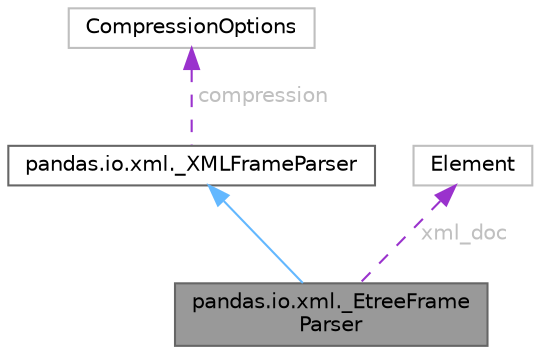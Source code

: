 digraph "pandas.io.xml._EtreeFrameParser"
{
 // LATEX_PDF_SIZE
  bgcolor="transparent";
  edge [fontname=Helvetica,fontsize=10,labelfontname=Helvetica,labelfontsize=10];
  node [fontname=Helvetica,fontsize=10,shape=box,height=0.2,width=0.4];
  Node1 [id="Node000001",label="pandas.io.xml._EtreeFrame\lParser",height=0.2,width=0.4,color="gray40", fillcolor="grey60", style="filled", fontcolor="black",tooltip=" "];
  Node2 -> Node1 [id="edge1_Node000001_Node000002",dir="back",color="steelblue1",style="solid",tooltip=" "];
  Node2 [id="Node000002",label="pandas.io.xml._XMLFrameParser",height=0.2,width=0.4,color="gray40", fillcolor="white", style="filled",URL="$db/de5/classpandas_1_1io_1_1xml_1_1__XMLFrameParser.html",tooltip=" "];
  Node3 -> Node2 [id="edge2_Node000002_Node000003",dir="back",color="darkorchid3",style="dashed",tooltip=" ",label=" compression",fontcolor="grey" ];
  Node3 [id="Node000003",label="CompressionOptions",height=0.2,width=0.4,color="grey75", fillcolor="white", style="filled",tooltip=" "];
  Node4 -> Node1 [id="edge3_Node000001_Node000004",dir="back",color="darkorchid3",style="dashed",tooltip=" ",label=" xml_doc",fontcolor="grey" ];
  Node4 [id="Node000004",label="Element",height=0.2,width=0.4,color="grey75", fillcolor="white", style="filled",tooltip=" "];
}
